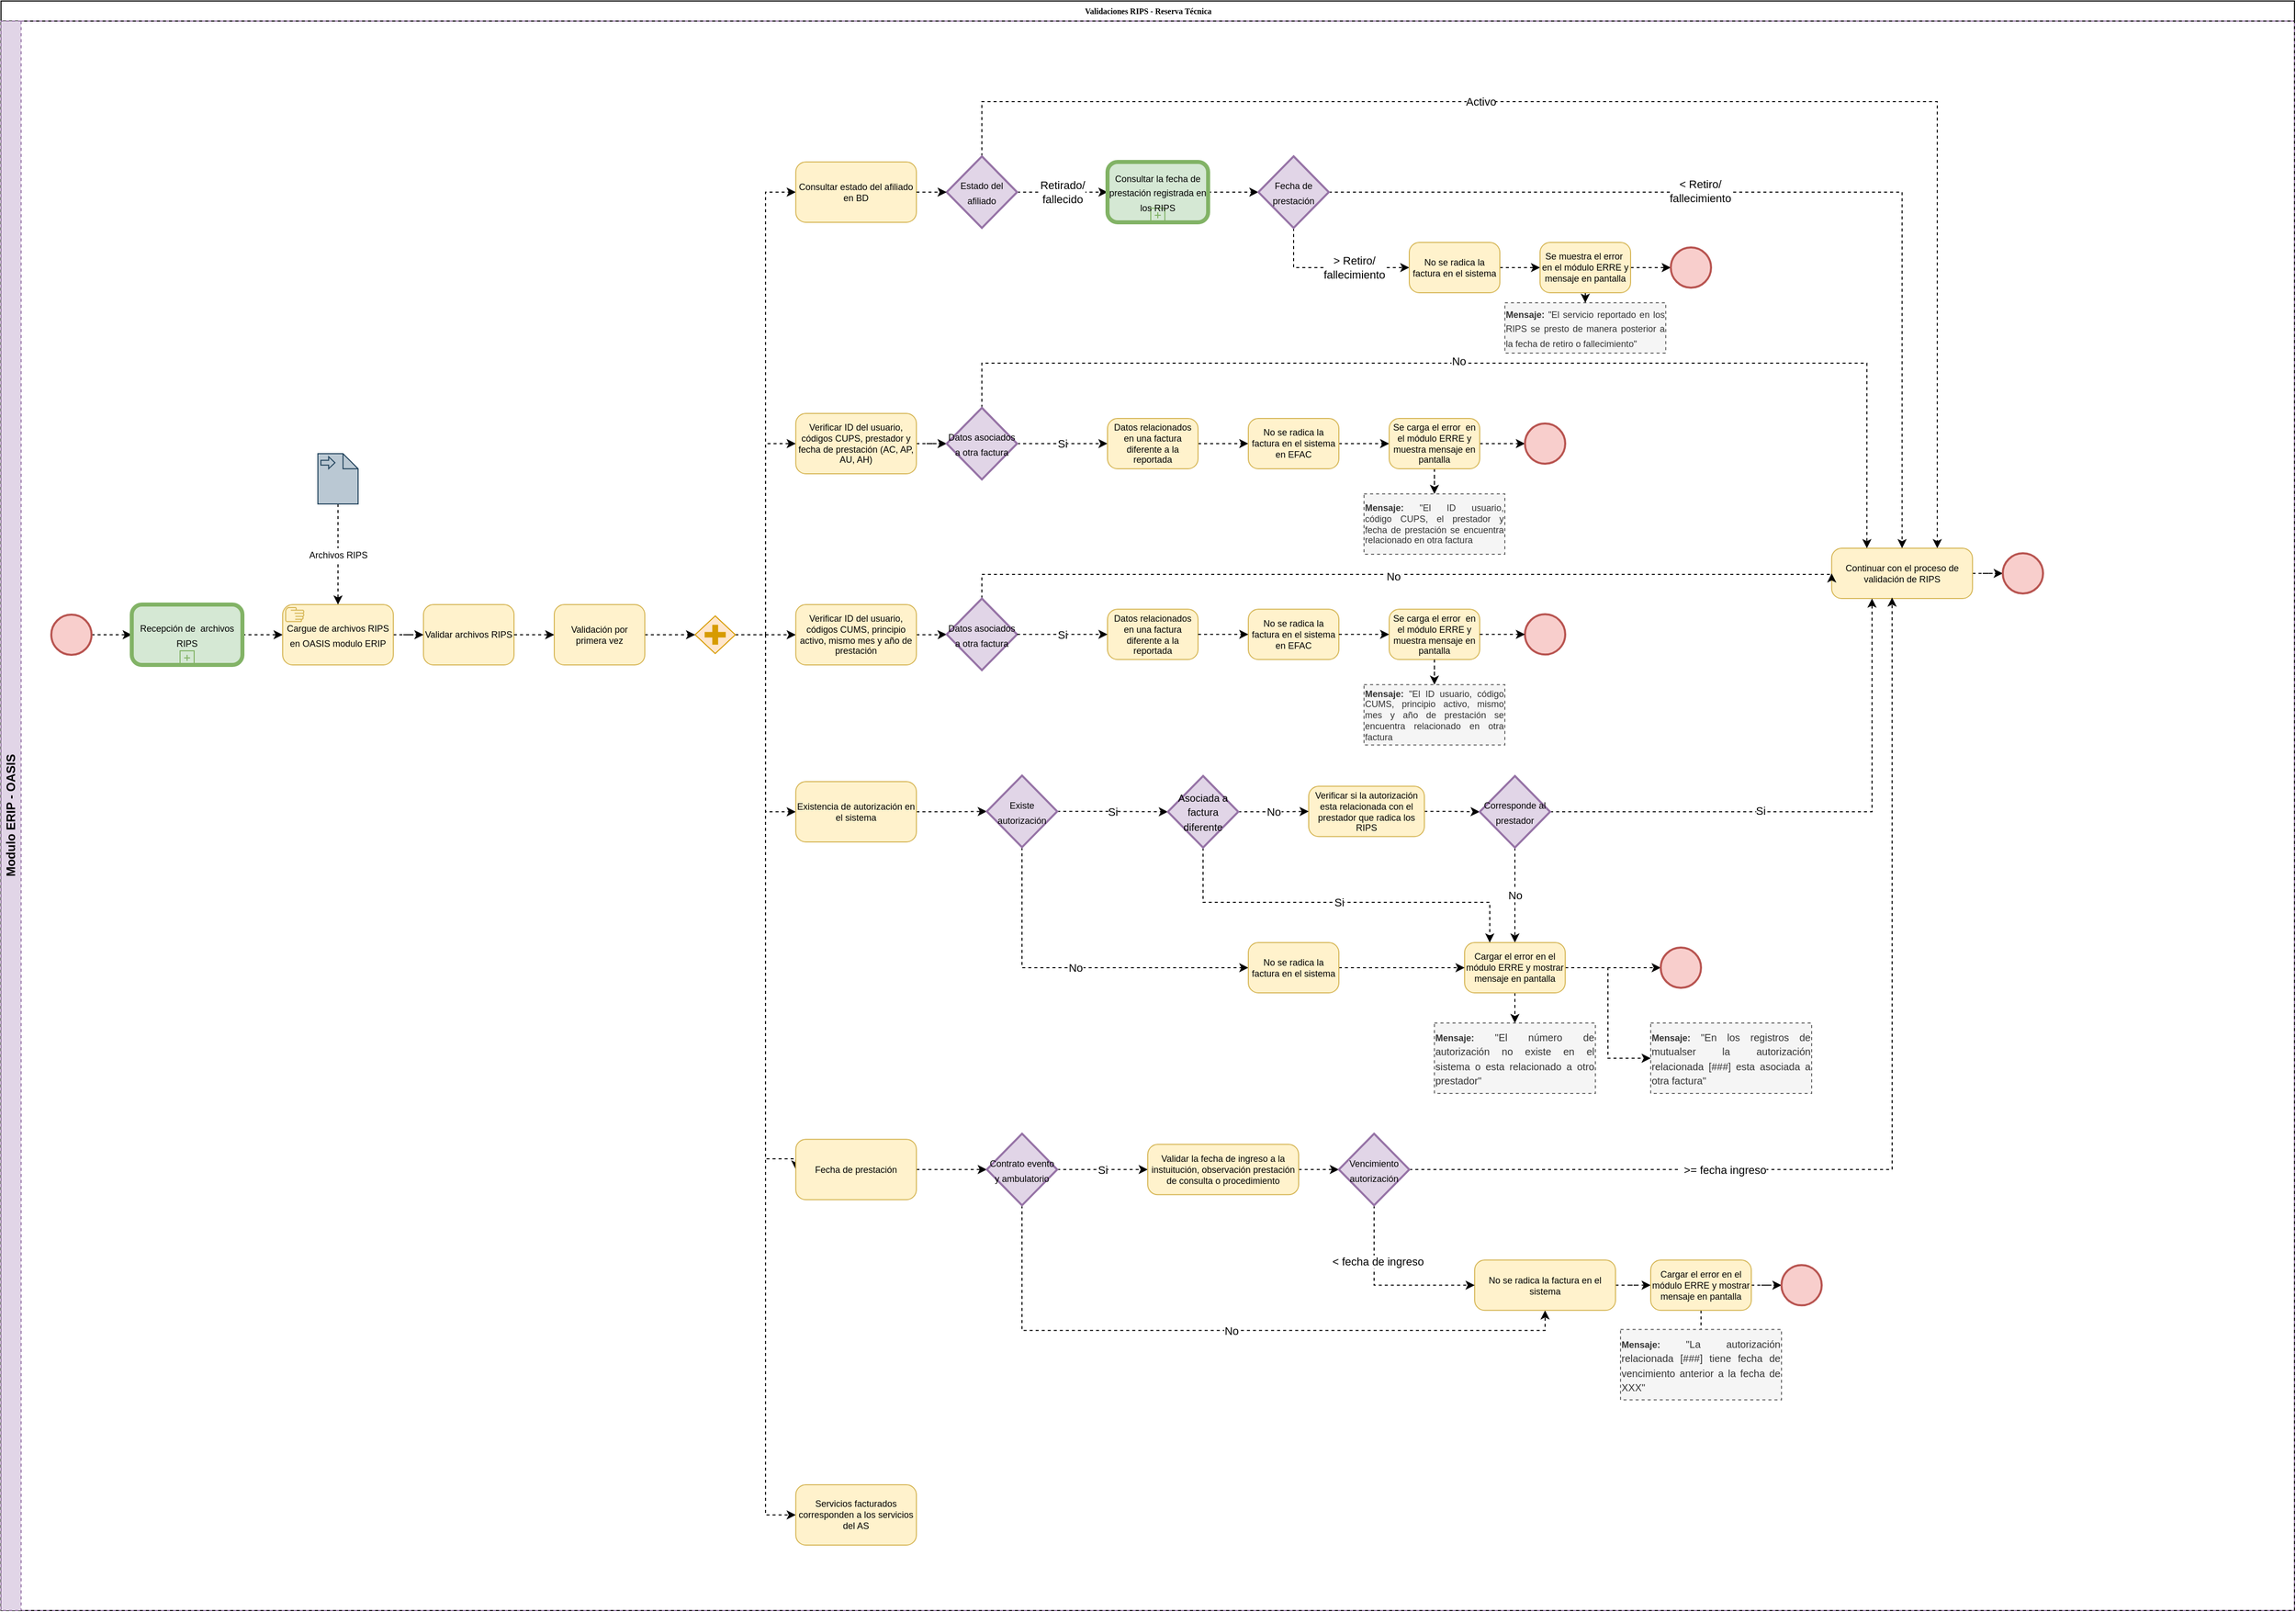 <mxfile version="21.2.1" type="github">
  <diagram name="Page-1" id="c7488fd3-1785-93aa-aadb-54a6760d102a">
    <mxGraphModel dx="1434" dy="764" grid="1" gridSize="10" guides="1" tooltips="1" connect="1" arrows="1" fold="1" page="1" pageScale="1" pageWidth="2336" pageHeight="1654" background="none" math="0" shadow="0">
      <root>
        <mxCell id="0" />
        <mxCell id="1" parent="0" />
        <mxCell id="2b4e8129b02d487f-1" value="Validaciones RIPS - Reserva Técnica" style="swimlane;html=1;childLayout=stackLayout;horizontal=1;startSize=20;horizontalStack=0;rounded=0;shadow=0;labelBackgroundColor=none;strokeWidth=1;fontFamily=Verdana;fontSize=8;align=center;" parent="1" vertex="1">
          <mxGeometry x="30" y="40" width="2280" height="1600" as="geometry" />
        </mxCell>
        <mxCell id="2b4e8129b02d487f-2" value="Modulo ERIP - OASIS" style="swimlane;html=1;startSize=20;horizontal=0;dashed=1;fillColor=#e1d5e7;strokeColor=#9673a6;" parent="2b4e8129b02d487f-1" vertex="1">
          <mxGeometry y="20" width="2280" height="1580" as="geometry" />
        </mxCell>
        <mxCell id="vUZzg_QwLZEA6atEJ-6O-3" style="edgeStyle=orthogonalEdgeStyle;rounded=0;orthogonalLoop=1;jettySize=auto;html=1;dashed=1;entryX=0;entryY=0.5;entryDx=0;entryDy=0;entryPerimeter=0;" parent="2b4e8129b02d487f-2" source="vUZzg_QwLZEA6atEJ-6O-2" target="q4aeZ8HjHM6SwuqYir7_-1" edge="1">
          <mxGeometry relative="1" as="geometry">
            <mxPoint x="140" y="610" as="targetPoint" />
          </mxGeometry>
        </mxCell>
        <mxCell id="vUZzg_QwLZEA6atEJ-6O-2" value="" style="strokeWidth=2;html=1;shape=mxgraph.flowchart.start_2;whiteSpace=wrap;fillColor=#f8cecc;strokeColor=#b85450;" parent="2b4e8129b02d487f-2" vertex="1">
          <mxGeometry x="50" y="590" width="40" height="40" as="geometry" />
        </mxCell>
        <mxCell id="q4aeZ8HjHM6SwuqYir7_-8" style="edgeStyle=orthogonalEdgeStyle;rounded=0;orthogonalLoop=1;jettySize=auto;html=1;dashed=1;" parent="2b4e8129b02d487f-2" source="q4aeZ8HjHM6SwuqYir7_-1" target="q4aeZ8HjHM6SwuqYir7_-11" edge="1">
          <mxGeometry relative="1" as="geometry">
            <mxPoint x="280" y="610" as="targetPoint" />
          </mxGeometry>
        </mxCell>
        <UserObject label="&lt;font style=&quot;font-size: 9px;&quot;&gt;Recepción de&amp;nbsp; archivos RIPS&lt;/font&gt;" link="https://app.diagrams.net/#Hkevinjporto%2FDiagramas-de-procesos%2Fmain%2FDiagrama_recepci%C3%B3n_RIPS" id="q4aeZ8HjHM6SwuqYir7_-1">
          <mxCell style="points=[[0.25,0,0],[0.5,0,0],[0.75,0,0],[1,0.25,0],[1,0.5,0],[1,0.75,0],[0.75,1,0],[0.5,1,0],[0.25,1,0],[0,0.75,0],[0,0.5,0],[0,0.25,0]];shape=mxgraph.bpmn.task;whiteSpace=wrap;rectStyle=rounded;size=10;html=1;bpmnShapeType=call;isLoopSub=1;fillColor=#d5e8d4;strokeColor=#82b366;" parent="2b4e8129b02d487f-2" vertex="1">
            <mxGeometry x="130" y="580" width="110" height="60" as="geometry" />
          </mxCell>
        </UserObject>
        <mxCell id="q4aeZ8HjHM6SwuqYir7_-10" value="Validar archivos RIPS" style="points=[[0.25,0,0],[0.5,0,0],[0.75,0,0],[1,0.25,0],[1,0.5,0],[1,0.75,0],[0.75,1,0],[0.5,1,0],[0.25,1,0],[0,0.75,0],[0,0.5,0],[0,0.25,0]];shape=mxgraph.bpmn.task;whiteSpace=wrap;rectStyle=rounded;size=10;html=1;taskMarker=abstract;fontSize=9;fillColor=#fff2cc;strokeColor=#d6b656;" parent="2b4e8129b02d487f-2" vertex="1">
          <mxGeometry x="420" y="580" width="90" height="60" as="geometry" />
        </mxCell>
        <mxCell id="q4aeZ8HjHM6SwuqYir7_-14" style="edgeStyle=orthogonalEdgeStyle;rounded=0;orthogonalLoop=1;jettySize=auto;html=1;entryX=0;entryY=0.5;entryDx=0;entryDy=0;entryPerimeter=0;dashed=1;" parent="2b4e8129b02d487f-2" source="q4aeZ8HjHM6SwuqYir7_-11" target="q4aeZ8HjHM6SwuqYir7_-10" edge="1">
          <mxGeometry relative="1" as="geometry" />
        </mxCell>
        <mxCell id="q4aeZ8HjHM6SwuqYir7_-11" value="&lt;font style=&quot;font-size: 9px;&quot;&gt;Cargue de archivos RIPS en OASIS modulo ERIP&lt;/font&gt;" style="points=[[0.25,0,0],[0.5,0,0],[0.75,0,0],[1,0.25,0],[1,0.5,0],[1,0.75,0],[0.75,1,0],[0.5,1,0],[0.25,1,0],[0,0.75,0],[0,0.5,0],[0,0.25,0]];shape=mxgraph.bpmn.task;whiteSpace=wrap;rectStyle=rounded;size=10;html=1;container=1;expand=0;collapsible=0;taskMarker=manual;fillColor=#fff2cc;strokeColor=#d6b656;" parent="2b4e8129b02d487f-2" vertex="1">
          <mxGeometry x="280" y="580" width="110" height="60" as="geometry" />
        </mxCell>
        <mxCell id="q4aeZ8HjHM6SwuqYir7_-13" value="&lt;font style=&quot;font-size: 9px;&quot;&gt;Archivos RIPS&lt;/font&gt;" style="edgeStyle=orthogonalEdgeStyle;rounded=0;orthogonalLoop=1;jettySize=auto;html=1;dashed=1;" parent="2b4e8129b02d487f-2" source="q4aeZ8HjHM6SwuqYir7_-12" target="q4aeZ8HjHM6SwuqYir7_-11" edge="1">
          <mxGeometry relative="1" as="geometry" />
        </mxCell>
        <mxCell id="q4aeZ8HjHM6SwuqYir7_-12" value="" style="shape=mxgraph.bpmn.data;labelPosition=center;verticalLabelPosition=bottom;align=center;verticalAlign=top;whiteSpace=wrap;size=15;html=1;bpmnTransferType=input;fontSize=9;fillColor=#bac8d3;strokeColor=#23445d;" parent="2b4e8129b02d487f-2" vertex="1">
          <mxGeometry x="315" y="430" width="40" height="50" as="geometry" />
        </mxCell>
        <mxCell id="q4aeZ8HjHM6SwuqYir7_-17" style="edgeStyle=orthogonalEdgeStyle;rounded=0;orthogonalLoop=1;jettySize=auto;html=1;dashed=1;entryX=0;entryY=0.5;entryDx=0;entryDy=0;entryPerimeter=0;exitX=1;exitY=0.5;exitDx=0;exitDy=0;exitPerimeter=0;" parent="2b4e8129b02d487f-2" source="q4aeZ8HjHM6SwuqYir7_-16" target="q4aeZ8HjHM6SwuqYir7_-18" edge="1">
          <mxGeometry relative="1" as="geometry">
            <mxPoint x="820.11" y="300" as="targetPoint" />
            <mxPoint x="750.003" y="300.1" as="sourcePoint" />
          </mxGeometry>
        </mxCell>
        <mxCell id="q4aeZ8HjHM6SwuqYir7_-37" style="edgeStyle=orthogonalEdgeStyle;rounded=0;orthogonalLoop=1;jettySize=auto;html=1;entryX=0;entryY=0.5;entryDx=0;entryDy=0;entryPerimeter=0;dashed=1;exitX=1;exitY=0.5;exitDx=0;exitDy=0;exitPerimeter=0;" parent="2b4e8129b02d487f-2" source="q4aeZ8HjHM6SwuqYir7_-16" target="q4aeZ8HjHM6SwuqYir7_-36" edge="1">
          <mxGeometry relative="1" as="geometry">
            <mxPoint x="750.003" y="300.1" as="sourcePoint" />
          </mxGeometry>
        </mxCell>
        <mxCell id="q4aeZ8HjHM6SwuqYir7_-39" style="edgeStyle=orthogonalEdgeStyle;rounded=0;orthogonalLoop=1;jettySize=auto;html=1;entryX=0;entryY=0.5;entryDx=0;entryDy=0;entryPerimeter=0;dashed=1;exitX=1;exitY=0.5;exitDx=0;exitDy=0;exitPerimeter=0;" parent="2b4e8129b02d487f-2" source="q4aeZ8HjHM6SwuqYir7_-16" target="q4aeZ8HjHM6SwuqYir7_-38" edge="1">
          <mxGeometry relative="1" as="geometry">
            <mxPoint x="750.003" y="300.1" as="sourcePoint" />
            <Array as="points">
              <mxPoint x="760" y="610" />
              <mxPoint x="760" y="1131" />
            </Array>
          </mxGeometry>
        </mxCell>
        <mxCell id="q4aeZ8HjHM6SwuqYir7_-41" style="edgeStyle=orthogonalEdgeStyle;rounded=0;orthogonalLoop=1;jettySize=auto;html=1;entryX=0;entryY=0.5;entryDx=0;entryDy=0;entryPerimeter=0;dashed=1;exitX=1;exitY=0.5;exitDx=0;exitDy=0;exitPerimeter=0;" parent="2b4e8129b02d487f-2" source="q4aeZ8HjHM6SwuqYir7_-16" target="q4aeZ8HjHM6SwuqYir7_-40" edge="1">
          <mxGeometry relative="1" as="geometry">
            <mxPoint x="750.003" y="300.1" as="sourcePoint" />
          </mxGeometry>
        </mxCell>
        <mxCell id="0h3Z5OLf3pgDf_X1rs7T-4" style="edgeStyle=orthogonalEdgeStyle;rounded=0;orthogonalLoop=1;jettySize=auto;html=1;entryX=0;entryY=0.5;entryDx=0;entryDy=0;entryPerimeter=0;dashed=1;" parent="2b4e8129b02d487f-2" source="q4aeZ8HjHM6SwuqYir7_-16" target="0h3Z5OLf3pgDf_X1rs7T-3" edge="1">
          <mxGeometry relative="1" as="geometry" />
        </mxCell>
        <mxCell id="FH4czwfDK9NghrXHaHDE-2" style="edgeStyle=orthogonalEdgeStyle;rounded=0;orthogonalLoop=1;jettySize=auto;html=1;entryX=0;entryY=0.5;entryDx=0;entryDy=0;entryPerimeter=0;dashed=1;" edge="1" parent="2b4e8129b02d487f-2" source="q4aeZ8HjHM6SwuqYir7_-16" target="FH4czwfDK9NghrXHaHDE-1">
          <mxGeometry relative="1" as="geometry" />
        </mxCell>
        <mxCell id="q4aeZ8HjHM6SwuqYir7_-16" value="" style="points=[[0.25,0.25,0],[0.5,0,0],[0.75,0.25,0],[1,0.5,0],[0.75,0.75,0],[0.5,1,0],[0.25,0.75,0],[0,0.5,0]];shape=mxgraph.bpmn.gateway2;html=1;verticalLabelPosition=bottom;labelBackgroundColor=#ffffff;verticalAlign=top;align=center;perimeter=rhombusPerimeter;outlineConnect=0;outline=none;symbol=none;gwType=parallel;fillColor=#ffe6cc;strokeColor=#d79b00;" parent="2b4e8129b02d487f-2" vertex="1">
          <mxGeometry x="690" y="591.25" width="40" height="37.5" as="geometry" />
        </mxCell>
        <mxCell id="q4aeZ8HjHM6SwuqYir7_-15" style="edgeStyle=orthogonalEdgeStyle;rounded=0;orthogonalLoop=1;jettySize=auto;html=1;dashed=1;entryX=0;entryY=0.5;entryDx=0;entryDy=0;entryPerimeter=0;" parent="2b4e8129b02d487f-2" source="q4aeZ8HjHM6SwuqYir7_-10" target="q4aeZ8HjHM6SwuqYir7_-64" edge="1">
          <mxGeometry relative="1" as="geometry">
            <mxPoint x="560" y="610" as="targetPoint" />
            <Array as="points" />
          </mxGeometry>
        </mxCell>
        <mxCell id="q4aeZ8HjHM6SwuqYir7_-67" style="edgeStyle=orthogonalEdgeStyle;rounded=0;orthogonalLoop=1;jettySize=auto;html=1;dashed=1;entryX=0;entryY=0.5;entryDx=0;entryDy=0;entryPerimeter=0;" parent="2b4e8129b02d487f-2" source="q4aeZ8HjHM6SwuqYir7_-18" target="q4aeZ8HjHM6SwuqYir7_-69" edge="1">
          <mxGeometry relative="1" as="geometry">
            <mxPoint x="940" y="390" as="targetPoint" />
            <Array as="points" />
          </mxGeometry>
        </mxCell>
        <mxCell id="q4aeZ8HjHM6SwuqYir7_-18" value="Verificar ID del usuario, códigos CUPS, prestador y fecha de prestación (AC, AP, AU, AH)" style="points=[[0.25,0,0],[0.5,0,0],[0.75,0,0],[1,0.25,0],[1,0.5,0],[1,0.75,0],[0.75,1,0],[0.5,1,0],[0.25,1,0],[0,0.75,0],[0,0.5,0],[0,0.25,0]];shape=mxgraph.bpmn.task;whiteSpace=wrap;rectStyle=rounded;size=10;html=1;taskMarker=abstract;fontSize=9;fillColor=#fff2cc;strokeColor=#d6b656;" parent="2b4e8129b02d487f-2" vertex="1">
          <mxGeometry x="790.11" y="390" width="119.89" height="60" as="geometry" />
        </mxCell>
        <mxCell id="q4aeZ8HjHM6SwuqYir7_-36" value="Consultar estado del afiliado en BD" style="points=[[0.25,0,0],[0.5,0,0],[0.75,0,0],[1,0.25,0],[1,0.5,0],[1,0.75,0],[0.75,1,0],[0.5,1,0],[0.25,1,0],[0,0.75,0],[0,0.5,0],[0,0.25,0]];shape=mxgraph.bpmn.task;whiteSpace=wrap;rectStyle=rounded;size=10;html=1;taskMarker=abstract;fontSize=9;fillColor=#fff2cc;strokeColor=#d6b656;" parent="2b4e8129b02d487f-2" vertex="1">
          <mxGeometry x="790.11" y="140" width="119.89" height="60" as="geometry" />
        </mxCell>
        <mxCell id="96rb111MpXqOaE1i3Asx-75" style="edgeStyle=orthogonalEdgeStyle;rounded=0;orthogonalLoop=1;jettySize=auto;html=1;entryX=0;entryY=0.5;entryDx=0;entryDy=0;entryPerimeter=0;dashed=1;" parent="2b4e8129b02d487f-2" source="q4aeZ8HjHM6SwuqYir7_-38" target="96rb111MpXqOaE1i3Asx-74" edge="1">
          <mxGeometry relative="1" as="geometry" />
        </mxCell>
        <mxCell id="q4aeZ8HjHM6SwuqYir7_-38" value="Fecha de prestación" style="points=[[0.25,0,0],[0.5,0,0],[0.75,0,0],[1,0.25,0],[1,0.5,0],[1,0.75,0],[0.75,1,0],[0.5,1,0],[0.25,1,0],[0,0.75,0],[0,0.5,0],[0,0.25,0]];shape=mxgraph.bpmn.task;whiteSpace=wrap;rectStyle=rounded;size=10;html=1;taskMarker=abstract;fontSize=9;fillColor=#fff2cc;strokeColor=#d6b656;" parent="2b4e8129b02d487f-2" vertex="1">
          <mxGeometry x="790.11" y="1111.63" width="119.89" height="60" as="geometry" />
        </mxCell>
        <mxCell id="q4aeZ8HjHM6SwuqYir7_-98" style="edgeStyle=orthogonalEdgeStyle;rounded=0;orthogonalLoop=1;jettySize=auto;html=1;entryX=0;entryY=0.5;entryDx=0;entryDy=0;entryPerimeter=0;dashed=1;" parent="2b4e8129b02d487f-2" source="q4aeZ8HjHM6SwuqYir7_-40" target="q4aeZ8HjHM6SwuqYir7_-95" edge="1">
          <mxGeometry relative="1" as="geometry" />
        </mxCell>
        <mxCell id="q4aeZ8HjHM6SwuqYir7_-40" value="Existencia de autorización en el sistema" style="points=[[0.25,0,0],[0.5,0,0],[0.75,0,0],[1,0.25,0],[1,0.5,0],[1,0.75,0],[0.75,1,0],[0.5,1,0],[0.25,1,0],[0,0.75,0],[0,0.5,0],[0,0.25,0]];shape=mxgraph.bpmn.task;whiteSpace=wrap;rectStyle=rounded;size=10;html=1;taskMarker=abstract;fontSize=9;fillColor=#fff2cc;strokeColor=#d6b656;" parent="2b4e8129b02d487f-2" vertex="1">
          <mxGeometry x="790.11" y="756" width="119.89" height="60" as="geometry" />
        </mxCell>
        <mxCell id="q4aeZ8HjHM6SwuqYir7_-44" value="Retirado/&lt;br&gt;fallecido" style="edgeStyle=orthogonalEdgeStyle;rounded=0;orthogonalLoop=1;jettySize=auto;html=1;entryX=0;entryY=0.5;entryDx=0;entryDy=0;entryPerimeter=0;dashed=1;" parent="2b4e8129b02d487f-2" source="q4aeZ8HjHM6SwuqYir7_-43" target="96rb111MpXqOaE1i3Asx-1" edge="1">
          <mxGeometry relative="1" as="geometry">
            <mxPoint x="1100" y="170" as="targetPoint" />
          </mxGeometry>
        </mxCell>
        <mxCell id="q4aeZ8HjHM6SwuqYir7_-45" value="Activo" style="edgeStyle=orthogonalEdgeStyle;rounded=0;orthogonalLoop=1;jettySize=auto;html=1;dashed=1;entryX=0.75;entryY=0;entryDx=0;entryDy=0;entryPerimeter=0;" parent="2b4e8129b02d487f-2" source="q4aeZ8HjHM6SwuqYir7_-43" target="q4aeZ8HjHM6SwuqYir7_-47" edge="1">
          <mxGeometry x="-0.24" relative="1" as="geometry">
            <mxPoint x="1790" y="75" as="targetPoint" />
            <Array as="points">
              <mxPoint x="975" y="80" />
              <mxPoint x="1925" y="80" />
            </Array>
            <mxPoint as="offset" />
          </mxGeometry>
        </mxCell>
        <mxCell id="q4aeZ8HjHM6SwuqYir7_-43" value="&lt;font style=&quot;font-size: 9px;&quot;&gt;Estado del afiliado&lt;/font&gt;" style="strokeWidth=2;html=1;shape=mxgraph.flowchart.decision;whiteSpace=wrap;fillColor=#e1d5e7;strokeColor=#9673a6;" parent="2b4e8129b02d487f-2" vertex="1">
          <mxGeometry x="940.11" y="134.38" width="70" height="71.25" as="geometry" />
        </mxCell>
        <mxCell id="q4aeZ8HjHM6SwuqYir7_-42" style="edgeStyle=orthogonalEdgeStyle;rounded=0;orthogonalLoop=1;jettySize=auto;html=1;dashed=1;" parent="2b4e8129b02d487f-2" source="q4aeZ8HjHM6SwuqYir7_-36" target="q4aeZ8HjHM6SwuqYir7_-43" edge="1">
          <mxGeometry relative="1" as="geometry">
            <mxPoint x="940.11" y="170" as="targetPoint" />
          </mxGeometry>
        </mxCell>
        <mxCell id="q4aeZ8HjHM6SwuqYir7_-51" style="edgeStyle=orthogonalEdgeStyle;rounded=0;orthogonalLoop=1;jettySize=auto;html=1;dashed=1;entryX=0;entryY=0.5;entryDx=0;entryDy=0;entryPerimeter=0;exitX=1;exitY=0.5;exitDx=0;exitDy=0;exitPerimeter=0;" parent="2b4e8129b02d487f-2" source="96rb111MpXqOaE1i3Asx-1" target="q4aeZ8HjHM6SwuqYir7_-52" edge="1">
          <mxGeometry relative="1" as="geometry">
            <mxPoint x="1300.11" y="170.01" as="targetPoint" />
            <mxPoint x="1190" y="170.005" as="sourcePoint" />
          </mxGeometry>
        </mxCell>
        <mxCell id="q4aeZ8HjHM6SwuqYir7_-75" style="edgeStyle=orthogonalEdgeStyle;rounded=0;orthogonalLoop=1;jettySize=auto;html=1;dashed=1;entryX=0;entryY=0.5;entryDx=0;entryDy=0;entryPerimeter=0;" parent="2b4e8129b02d487f-2" source="q4aeZ8HjHM6SwuqYir7_-47" target="q4aeZ8HjHM6SwuqYir7_-76" edge="1">
          <mxGeometry relative="1" as="geometry">
            <mxPoint x="2180" y="535" as="targetPoint" />
          </mxGeometry>
        </mxCell>
        <mxCell id="q4aeZ8HjHM6SwuqYir7_-47" value="Continuar con el proceso de validación de RIPS" style="points=[[0.25,0,0],[0.5,0,0],[0.75,0,0],[1,0.25,0],[1,0.5,0],[1,0.75,0],[0.75,1,0],[0.5,1,0],[0.25,1,0],[0,0.75,0],[0,0.5,0],[0,0.25,0]];shape=mxgraph.bpmn.task;whiteSpace=wrap;rectStyle=rounded;size=10;html=1;taskMarker=abstract;fontSize=9;fillColor=#fff2cc;strokeColor=#d6b656;" parent="2b4e8129b02d487f-2" vertex="1">
          <mxGeometry x="1819.89" y="524" width="140" height="50" as="geometry" />
        </mxCell>
        <mxCell id="q4aeZ8HjHM6SwuqYir7_-53" style="edgeStyle=orthogonalEdgeStyle;rounded=0;orthogonalLoop=1;jettySize=auto;html=1;dashed=1;" parent="2b4e8129b02d487f-2" source="q4aeZ8HjHM6SwuqYir7_-52" target="q4aeZ8HjHM6SwuqYir7_-47" edge="1">
          <mxGeometry relative="1" as="geometry">
            <mxPoint x="2050" y="170" as="targetPoint" />
          </mxGeometry>
        </mxCell>
        <mxCell id="q4aeZ8HjHM6SwuqYir7_-55" value="&amp;lt; Retiro/&lt;br&gt;fallecimiento" style="edgeLabel;html=1;align=center;verticalAlign=middle;resizable=0;points=[];" parent="q4aeZ8HjHM6SwuqYir7_-53" vertex="1" connectable="0">
          <mxGeometry x="-0.201" y="1" relative="1" as="geometry">
            <mxPoint as="offset" />
          </mxGeometry>
        </mxCell>
        <mxCell id="q4aeZ8HjHM6SwuqYir7_-56" style="edgeStyle=orthogonalEdgeStyle;rounded=0;orthogonalLoop=1;jettySize=auto;html=1;dashed=1;entryX=0;entryY=0.5;entryDx=0;entryDy=0;entryPerimeter=0;exitX=0.5;exitY=1;exitDx=0;exitDy=0;exitPerimeter=0;" parent="2b4e8129b02d487f-2" source="q4aeZ8HjHM6SwuqYir7_-52" target="q4aeZ8HjHM6SwuqYir7_-57" edge="1">
          <mxGeometry relative="1" as="geometry">
            <mxPoint x="1560.11" y="300" as="targetPoint" />
            <Array as="points">
              <mxPoint x="1285" y="245" />
            </Array>
          </mxGeometry>
        </mxCell>
        <mxCell id="q4aeZ8HjHM6SwuqYir7_-63" value="&amp;gt; Retiro/&lt;br&gt;fallecimiento" style="edgeLabel;html=1;align=center;verticalAlign=middle;resizable=0;points=[];" parent="q4aeZ8HjHM6SwuqYir7_-56" vertex="1" connectable="0">
          <mxGeometry x="-0.375" y="-4" relative="1" as="geometry">
            <mxPoint x="51" y="-4" as="offset" />
          </mxGeometry>
        </mxCell>
        <mxCell id="q4aeZ8HjHM6SwuqYir7_-52" value="&lt;font style=&quot;font-size: 9px;&quot;&gt;Fecha de prestación&lt;/font&gt;" style="strokeWidth=2;html=1;shape=mxgraph.flowchart.decision;whiteSpace=wrap;fillColor=#e1d5e7;strokeColor=#9673a6;" parent="2b4e8129b02d487f-2" vertex="1">
          <mxGeometry x="1250" y="134.38" width="70" height="71.25" as="geometry" />
        </mxCell>
        <mxCell id="q4aeZ8HjHM6SwuqYir7_-58" style="edgeStyle=orthogonalEdgeStyle;rounded=0;orthogonalLoop=1;jettySize=auto;html=1;dashed=1;entryX=0;entryY=0.5;entryDx=0;entryDy=0;entryPerimeter=0;" parent="2b4e8129b02d487f-2" source="q4aeZ8HjHM6SwuqYir7_-57" target="q4aeZ8HjHM6SwuqYir7_-59" edge="1">
          <mxGeometry relative="1" as="geometry">
            <mxPoint x="1660.11" y="245" as="targetPoint" />
          </mxGeometry>
        </mxCell>
        <mxCell id="q4aeZ8HjHM6SwuqYir7_-57" value="No se radica la factura en el sistema" style="points=[[0.25,0,0],[0.5,0,0],[0.75,0,0],[1,0.25,0],[1,0.5,0],[1,0.75,0],[0.75,1,0],[0.5,1,0],[0.25,1,0],[0,0.75,0],[0,0.5,0],[0,0.25,0]];shape=mxgraph.bpmn.task;whiteSpace=wrap;rectStyle=rounded;size=10;html=1;taskMarker=abstract;fontSize=9;fillColor=#fff2cc;strokeColor=#d6b656;" parent="2b4e8129b02d487f-2" vertex="1">
          <mxGeometry x="1400" y="220" width="90" height="50" as="geometry" />
        </mxCell>
        <mxCell id="q4aeZ8HjHM6SwuqYir7_-61" style="edgeStyle=orthogonalEdgeStyle;rounded=0;orthogonalLoop=1;jettySize=auto;html=1;dashed=1;entryX=0.5;entryY=0;entryDx=0;entryDy=0;" parent="2b4e8129b02d487f-2" source="q4aeZ8HjHM6SwuqYir7_-59" target="q4aeZ8HjHM6SwuqYir7_-62" edge="1">
          <mxGeometry relative="1" as="geometry">
            <mxPoint x="1800.11" y="245" as="targetPoint" />
          </mxGeometry>
        </mxCell>
        <mxCell id="96rb111MpXqOaE1i3Asx-187" style="edgeStyle=orthogonalEdgeStyle;rounded=0;orthogonalLoop=1;jettySize=auto;html=1;entryX=0;entryY=0.5;entryDx=0;entryDy=0;entryPerimeter=0;dashed=1;" parent="2b4e8129b02d487f-2" source="q4aeZ8HjHM6SwuqYir7_-59" target="96rb111MpXqOaE1i3Asx-188" edge="1">
          <mxGeometry relative="1" as="geometry">
            <mxPoint x="1670" y="245" as="targetPoint" />
          </mxGeometry>
        </mxCell>
        <mxCell id="q4aeZ8HjHM6SwuqYir7_-59" value="Se muestra el error&amp;nbsp; en el módulo ERRE y mensaje en pantalla" style="points=[[0.25,0,0],[0.5,0,0],[0.75,0,0],[1,0.25,0],[1,0.5,0],[1,0.75,0],[0.75,1,0],[0.5,1,0],[0.25,1,0],[0,0.75,0],[0,0.5,0],[0,0.25,0]];shape=mxgraph.bpmn.task;whiteSpace=wrap;rectStyle=rounded;size=10;html=1;taskMarker=abstract;fontSize=9;fillColor=#fff2cc;strokeColor=#d6b656;" parent="2b4e8129b02d487f-2" vertex="1">
          <mxGeometry x="1530" y="220" width="90" height="50" as="geometry" />
        </mxCell>
        <mxCell id="q4aeZ8HjHM6SwuqYir7_-62" value="&lt;div style=&quot;text-align: justify;&quot;&gt;&lt;b style=&quot;font-size: 9px; background-color: initial;&quot;&gt;Mensaje:&lt;/b&gt;&lt;span style=&quot;font-size: 9px; background-color: initial;&quot;&gt; &quot;El servicio reportado en los RIPS se presto de manera posterior a la fecha de retiro o fallecimiento&quot;&lt;/span&gt;&lt;/div&gt;" style="text;html=1;strokeColor=#666666;fillColor=#f5f5f5;align=center;verticalAlign=middle;whiteSpace=wrap;rounded=0;dashed=1;fontColor=#333333;" parent="2b4e8129b02d487f-2" vertex="1">
          <mxGeometry x="1495.05" y="280" width="159.89" height="50" as="geometry" />
        </mxCell>
        <mxCell id="q4aeZ8HjHM6SwuqYir7_-66" style="edgeStyle=orthogonalEdgeStyle;rounded=0;orthogonalLoop=1;jettySize=auto;html=1;entryX=0;entryY=0.5;entryDx=0;entryDy=0;entryPerimeter=0;dashed=1;" parent="2b4e8129b02d487f-2" source="q4aeZ8HjHM6SwuqYir7_-64" target="q4aeZ8HjHM6SwuqYir7_-16" edge="1">
          <mxGeometry relative="1" as="geometry" />
        </mxCell>
        <mxCell id="q4aeZ8HjHM6SwuqYir7_-64" value="Validación por primera vez" style="points=[[0.25,0,0],[0.5,0,0],[0.75,0,0],[1,0.25,0],[1,0.5,0],[1,0.75,0],[0.75,1,0],[0.5,1,0],[0.25,1,0],[0,0.75,0],[0,0.5,0],[0,0.25,0]];shape=mxgraph.bpmn.task;whiteSpace=wrap;rectStyle=rounded;size=10;html=1;taskMarker=abstract;fontSize=9;fillColor=#fff2cc;strokeColor=#d6b656;" parent="2b4e8129b02d487f-2" vertex="1">
          <mxGeometry x="550" y="580" width="90" height="60" as="geometry" />
        </mxCell>
        <mxCell id="q4aeZ8HjHM6SwuqYir7_-70" style="edgeStyle=orthogonalEdgeStyle;rounded=0;orthogonalLoop=1;jettySize=auto;html=1;entryX=0.25;entryY=0;entryDx=0;entryDy=0;entryPerimeter=0;dashed=1;" parent="2b4e8129b02d487f-2" source="q4aeZ8HjHM6SwuqYir7_-69" target="q4aeZ8HjHM6SwuqYir7_-47" edge="1">
          <mxGeometry relative="1" as="geometry">
            <mxPoint x="1115.16" y="340" as="targetPoint" />
            <Array as="points">
              <mxPoint x="975" y="340" />
              <mxPoint x="1855" y="340" />
            </Array>
          </mxGeometry>
        </mxCell>
        <mxCell id="q4aeZ8HjHM6SwuqYir7_-78" value="No" style="edgeLabel;html=1;align=center;verticalAlign=middle;resizable=0;points=[];" parent="q4aeZ8HjHM6SwuqYir7_-70" vertex="1" connectable="0">
          <mxGeometry x="-0.065" y="2" relative="1" as="geometry">
            <mxPoint as="offset" />
          </mxGeometry>
        </mxCell>
        <mxCell id="q4aeZ8HjHM6SwuqYir7_-79" value="Si" style="edgeStyle=orthogonalEdgeStyle;rounded=0;orthogonalLoop=1;jettySize=auto;html=1;dashed=1;entryX=0;entryY=0.5;entryDx=0;entryDy=0;entryPerimeter=0;" parent="2b4e8129b02d487f-2" source="q4aeZ8HjHM6SwuqYir7_-69" target="q4aeZ8HjHM6SwuqYir7_-80" edge="1">
          <mxGeometry relative="1" as="geometry">
            <mxPoint x="1100" y="419.995" as="targetPoint" />
          </mxGeometry>
        </mxCell>
        <mxCell id="q4aeZ8HjHM6SwuqYir7_-69" value="&lt;font style=&quot;font-size: 9px;&quot;&gt;Datos asociados a otra factura&lt;/font&gt;" style="strokeWidth=2;html=1;shape=mxgraph.flowchart.decision;whiteSpace=wrap;fillColor=#e1d5e7;strokeColor=#9673a6;" parent="2b4e8129b02d487f-2" vertex="1">
          <mxGeometry x="940.11" y="384.37" width="70" height="71.25" as="geometry" />
        </mxCell>
        <mxCell id="q4aeZ8HjHM6SwuqYir7_-76" value="" style="strokeWidth=2;html=1;shape=mxgraph.flowchart.start_2;whiteSpace=wrap;fillColor=#f8cecc;strokeColor=#b85450;" parent="2b4e8129b02d487f-2" vertex="1">
          <mxGeometry x="1990" y="529" width="40" height="40" as="geometry" />
        </mxCell>
        <mxCell id="q4aeZ8HjHM6SwuqYir7_-81" style="edgeStyle=orthogonalEdgeStyle;rounded=0;orthogonalLoop=1;jettySize=auto;html=1;dashed=1;entryX=0;entryY=0.5;entryDx=0;entryDy=0;entryPerimeter=0;" parent="2b4e8129b02d487f-2" source="q4aeZ8HjHM6SwuqYir7_-80" target="q4aeZ8HjHM6SwuqYir7_-82" edge="1">
          <mxGeometry relative="1" as="geometry">
            <mxPoint x="1250" y="419.99" as="targetPoint" />
          </mxGeometry>
        </mxCell>
        <mxCell id="q4aeZ8HjHM6SwuqYir7_-80" value="Datos relacionados en una factura diferente a la reportada" style="points=[[0.25,0,0],[0.5,0,0],[0.75,0,0],[1,0.25,0],[1,0.5,0],[1,0.75,0],[0.75,1,0],[0.5,1,0],[0.25,1,0],[0,0.75,0],[0,0.5,0],[0,0.25,0]];shape=mxgraph.bpmn.task;whiteSpace=wrap;rectStyle=rounded;size=10;html=1;taskMarker=abstract;fontSize=9;fillColor=#fff2cc;strokeColor=#d6b656;" parent="2b4e8129b02d487f-2" vertex="1">
          <mxGeometry x="1100" y="394.99" width="90" height="50" as="geometry" />
        </mxCell>
        <mxCell id="q4aeZ8HjHM6SwuqYir7_-84" style="edgeStyle=orthogonalEdgeStyle;rounded=0;orthogonalLoop=1;jettySize=auto;html=1;entryX=0;entryY=0.5;entryDx=0;entryDy=0;entryPerimeter=0;dashed=1;" parent="2b4e8129b02d487f-2" source="q4aeZ8HjHM6SwuqYir7_-82" target="q4aeZ8HjHM6SwuqYir7_-83" edge="1">
          <mxGeometry relative="1" as="geometry" />
        </mxCell>
        <mxCell id="q4aeZ8HjHM6SwuqYir7_-82" value="No se radica la factura en el sistema en EFAC" style="points=[[0.25,0,0],[0.5,0,0],[0.75,0,0],[1,0.25,0],[1,0.5,0],[1,0.75,0],[0.75,1,0],[0.5,1,0],[0.25,1,0],[0,0.75,0],[0,0.5,0],[0,0.25,0]];shape=mxgraph.bpmn.task;whiteSpace=wrap;rectStyle=rounded;size=10;html=1;taskMarker=abstract;fontSize=9;fillColor=#fff2cc;strokeColor=#d6b656;" parent="2b4e8129b02d487f-2" vertex="1">
          <mxGeometry x="1240" y="394.99" width="90" height="50" as="geometry" />
        </mxCell>
        <mxCell id="q4aeZ8HjHM6SwuqYir7_-86" style="edgeStyle=orthogonalEdgeStyle;rounded=0;orthogonalLoop=1;jettySize=auto;html=1;dashed=1;" parent="2b4e8129b02d487f-2" source="q4aeZ8HjHM6SwuqYir7_-83" target="q4aeZ8HjHM6SwuqYir7_-85" edge="1">
          <mxGeometry relative="1" as="geometry" />
        </mxCell>
        <mxCell id="96rb111MpXqOaE1i3Asx-185" style="edgeStyle=orthogonalEdgeStyle;rounded=0;orthogonalLoop=1;jettySize=auto;html=1;entryX=0;entryY=0.5;entryDx=0;entryDy=0;entryPerimeter=0;dashed=1;" parent="2b4e8129b02d487f-2" source="q4aeZ8HjHM6SwuqYir7_-83" target="96rb111MpXqOaE1i3Asx-184" edge="1">
          <mxGeometry relative="1" as="geometry" />
        </mxCell>
        <mxCell id="q4aeZ8HjHM6SwuqYir7_-83" value="Se carga el error&amp;nbsp; en el módulo ERRE y muestra mensaje en pantalla" style="points=[[0.25,0,0],[0.5,0,0],[0.75,0,0],[1,0.25,0],[1,0.5,0],[1,0.75,0],[0.75,1,0],[0.5,1,0],[0.25,1,0],[0,0.75,0],[0,0.5,0],[0,0.25,0]];shape=mxgraph.bpmn.task;whiteSpace=wrap;rectStyle=rounded;size=10;html=1;taskMarker=abstract;fontSize=9;fillColor=#fff2cc;strokeColor=#d6b656;" parent="2b4e8129b02d487f-2" vertex="1">
          <mxGeometry x="1380" y="395" width="90" height="50" as="geometry" />
        </mxCell>
        <mxCell id="q4aeZ8HjHM6SwuqYir7_-85" value="&lt;div style=&quot;text-align: justify; font-size: 9px;&quot;&gt;&lt;b style=&quot;background-color: initial;&quot;&gt;Mensaje:&lt;/b&gt;&lt;span style=&quot;background-color: initial;&quot;&gt;&lt;font style=&quot;font-size: 9px;&quot;&gt; &quot;El ID usuario, código&amp;nbsp;CUPS, el prestador y fecha de prestación se encuentra relacionado en otra factura&lt;/font&gt;&lt;/span&gt;&lt;/div&gt;" style="text;html=1;align=center;verticalAlign=middle;whiteSpace=wrap;rounded=0;dashed=1;fillColor=#f5f5f5;fontColor=#333333;strokeColor=#666666;" parent="2b4e8129b02d487f-2" vertex="1">
          <mxGeometry x="1355" y="470" width="140" height="60" as="geometry" />
        </mxCell>
        <mxCell id="q4aeZ8HjHM6SwuqYir7_-100" style="edgeStyle=orthogonalEdgeStyle;rounded=0;orthogonalLoop=1;jettySize=auto;html=1;dashed=1;" parent="2b4e8129b02d487f-2" source="q4aeZ8HjHM6SwuqYir7_-90" target="q4aeZ8HjHM6SwuqYir7_-99" edge="1">
          <mxGeometry relative="1" as="geometry" />
        </mxCell>
        <mxCell id="q4aeZ8HjHM6SwuqYir7_-90" value="Verificar si la autorización esta relacionada con el prestador que radica los RIPS" style="points=[[0.25,0,0],[0.5,0,0],[0.75,0,0],[1,0.25,0],[1,0.5,0],[1,0.75,0],[0.75,1,0],[0.5,1,0],[0.25,1,0],[0,0.75,0],[0,0.5,0],[0,0.25,0]];shape=mxgraph.bpmn.task;whiteSpace=wrap;rectStyle=rounded;size=10;html=1;taskMarker=abstract;fontSize=9;fillColor=#fff2cc;strokeColor=#d6b656;" parent="2b4e8129b02d487f-2" vertex="1">
          <mxGeometry x="1300" y="760.63" width="115" height="50" as="geometry" />
        </mxCell>
        <mxCell id="q4aeZ8HjHM6SwuqYir7_-97" value="Si" style="edgeStyle=orthogonalEdgeStyle;rounded=0;orthogonalLoop=1;jettySize=auto;html=1;dashed=1;entryX=0;entryY=0.5;entryDx=0;entryDy=0;entryPerimeter=0;" parent="2b4e8129b02d487f-2" source="q4aeZ8HjHM6SwuqYir7_-95" target="q4aeZ8HjHM6SwuqYir7_-109" edge="1">
          <mxGeometry relative="1" as="geometry">
            <mxPoint x="1140" y="786" as="targetPoint" />
            <Array as="points" />
          </mxGeometry>
        </mxCell>
        <mxCell id="q4aeZ8HjHM6SwuqYir7_-101" value="No" style="edgeStyle=orthogonalEdgeStyle;rounded=0;orthogonalLoop=1;jettySize=auto;html=1;dashed=1;entryX=0;entryY=0.5;entryDx=0;entryDy=0;entryPerimeter=0;startArrow=none;exitX=0.5;exitY=1;exitDx=0;exitDy=0;exitPerimeter=0;" parent="2b4e8129b02d487f-2" source="q4aeZ8HjHM6SwuqYir7_-95" target="q4aeZ8HjHM6SwuqYir7_-112" edge="1">
          <mxGeometry relative="1" as="geometry">
            <mxPoint x="1355.11" y="895.62" as="targetPoint" />
            <Array as="points" />
          </mxGeometry>
        </mxCell>
        <mxCell id="q4aeZ8HjHM6SwuqYir7_-95" value="&lt;font style=&quot;font-size: 9px;&quot;&gt;Existe autorización&lt;/font&gt;" style="strokeWidth=2;html=1;shape=mxgraph.flowchart.decision;whiteSpace=wrap;fillColor=#e1d5e7;strokeColor=#9673a6;" parent="2b4e8129b02d487f-2" vertex="1">
          <mxGeometry x="980.0" y="750" width="70" height="71.25" as="geometry" />
        </mxCell>
        <mxCell id="q4aeZ8HjHM6SwuqYir7_-108" value="No" style="edgeStyle=orthogonalEdgeStyle;rounded=0;orthogonalLoop=1;jettySize=auto;html=1;dashed=1;entryX=0.5;entryY=0;entryDx=0;entryDy=0;entryPerimeter=0;" parent="2b4e8129b02d487f-2" source="q4aeZ8HjHM6SwuqYir7_-99" target="q4aeZ8HjHM6SwuqYir7_-102" edge="1">
          <mxGeometry relative="1" as="geometry">
            <Array as="points" />
            <mxPoint x="1500" y="906" as="targetPoint" />
          </mxGeometry>
        </mxCell>
        <mxCell id="0h3Z5OLf3pgDf_X1rs7T-1" style="edgeStyle=orthogonalEdgeStyle;rounded=0;orthogonalLoop=1;jettySize=auto;html=1;dashed=1;" parent="2b4e8129b02d487f-2" source="q4aeZ8HjHM6SwuqYir7_-99" edge="1">
          <mxGeometry relative="1" as="geometry">
            <mxPoint x="1860" y="574" as="targetPoint" />
            <Array as="points">
              <mxPoint x="1860" y="786" />
              <mxPoint x="1860" y="574" />
            </Array>
          </mxGeometry>
        </mxCell>
        <mxCell id="0h3Z5OLf3pgDf_X1rs7T-2" value="Si" style="edgeLabel;html=1;align=center;verticalAlign=middle;resizable=0;points=[];" parent="0h3Z5OLf3pgDf_X1rs7T-1" vertex="1" connectable="0">
          <mxGeometry x="-0.214" y="1" relative="1" as="geometry">
            <mxPoint as="offset" />
          </mxGeometry>
        </mxCell>
        <mxCell id="q4aeZ8HjHM6SwuqYir7_-99" value="&lt;font style=&quot;font-size: 9px;&quot;&gt;Corresponde al prestador&lt;/font&gt;" style="strokeWidth=2;html=1;shape=mxgraph.flowchart.decision;whiteSpace=wrap;fillColor=#e1d5e7;strokeColor=#9673a6;" parent="2b4e8129b02d487f-2" vertex="1">
          <mxGeometry x="1470" y="750.38" width="70" height="71.25" as="geometry" />
        </mxCell>
        <mxCell id="q4aeZ8HjHM6SwuqYir7_-104" style="edgeStyle=orthogonalEdgeStyle;rounded=0;orthogonalLoop=1;jettySize=auto;html=1;entryX=0.5;entryY=0;entryDx=0;entryDy=0;dashed=1;" parent="2b4e8129b02d487f-2" source="q4aeZ8HjHM6SwuqYir7_-102" target="q4aeZ8HjHM6SwuqYir7_-103" edge="1">
          <mxGeometry relative="1" as="geometry">
            <Array as="points">
              <mxPoint x="1505" y="996" />
              <mxPoint x="1505" y="996" />
            </Array>
          </mxGeometry>
        </mxCell>
        <mxCell id="q4aeZ8HjHM6SwuqYir7_-117" style="edgeStyle=orthogonalEdgeStyle;rounded=0;orthogonalLoop=1;jettySize=auto;html=1;entryX=0;entryY=0.5;entryDx=0;entryDy=0;dashed=1;" parent="2b4e8129b02d487f-2" source="q4aeZ8HjHM6SwuqYir7_-102" target="q4aeZ8HjHM6SwuqYir7_-116" edge="1">
          <mxGeometry relative="1" as="geometry" />
        </mxCell>
        <mxCell id="96rb111MpXqOaE1i3Asx-182" style="edgeStyle=orthogonalEdgeStyle;rounded=0;orthogonalLoop=1;jettySize=auto;html=1;dashed=1;entryX=0;entryY=0.5;entryDx=0;entryDy=0;entryPerimeter=0;" parent="2b4e8129b02d487f-2" source="q4aeZ8HjHM6SwuqYir7_-102" target="96rb111MpXqOaE1i3Asx-183" edge="1">
          <mxGeometry relative="1" as="geometry">
            <mxPoint x="1670" y="941" as="targetPoint" />
          </mxGeometry>
        </mxCell>
        <mxCell id="q4aeZ8HjHM6SwuqYir7_-102" value="Cargar el error en el módulo ERRE y mostrar mensaje en pantalla" style="points=[[0.25,0,0],[0.5,0,0],[0.75,0,0],[1,0.25,0],[1,0.5,0],[1,0.75,0],[0.75,1,0],[0.5,1,0],[0.25,1,0],[0,0.75,0],[0,0.5,0],[0,0.25,0]];shape=mxgraph.bpmn.task;whiteSpace=wrap;rectStyle=rounded;size=10;html=1;taskMarker=abstract;fontSize=9;fillColor=#fff2cc;strokeColor=#d6b656;" parent="2b4e8129b02d487f-2" vertex="1">
          <mxGeometry x="1455" y="916" width="100" height="50" as="geometry" />
        </mxCell>
        <mxCell id="q4aeZ8HjHM6SwuqYir7_-103" value="&lt;div style=&quot;text-align: justify;&quot;&gt;&lt;b style=&quot;font-size: 9px; background-color: initial;&quot;&gt;Mensaje:&lt;/b&gt;&lt;span style=&quot;background-color: initial;&quot;&gt;&lt;font style=&quot;&quot;&gt;&lt;font size=&quot;1&quot;&gt; &quot;El número de autorización no existe en el sistema o esta relacionado a otro prestador&quot;&lt;/font&gt;&lt;/font&gt;&lt;/span&gt;&lt;/div&gt;" style="text;html=1;strokeColor=#666666;fillColor=#f5f5f5;align=center;verticalAlign=middle;whiteSpace=wrap;rounded=0;dashed=1;fontColor=#333333;" parent="2b4e8129b02d487f-2" vertex="1">
          <mxGeometry x="1425" y="996" width="160" height="70" as="geometry" />
        </mxCell>
        <mxCell id="q4aeZ8HjHM6SwuqYir7_-110" value="No" style="edgeStyle=orthogonalEdgeStyle;rounded=0;orthogonalLoop=1;jettySize=auto;html=1;entryX=0;entryY=0.5;entryDx=0;entryDy=0;entryPerimeter=0;dashed=1;" parent="2b4e8129b02d487f-2" source="q4aeZ8HjHM6SwuqYir7_-109" target="q4aeZ8HjHM6SwuqYir7_-90" edge="1">
          <mxGeometry relative="1" as="geometry">
            <mxPoint x="1300" y="786.005" as="targetPoint" />
          </mxGeometry>
        </mxCell>
        <mxCell id="q4aeZ8HjHM6SwuqYir7_-111" value="Si" style="edgeStyle=orthogonalEdgeStyle;rounded=0;orthogonalLoop=1;jettySize=auto;html=1;entryX=0.25;entryY=0;entryDx=0;entryDy=0;entryPerimeter=0;dashed=1;" parent="2b4e8129b02d487f-2" source="q4aeZ8HjHM6SwuqYir7_-109" target="q4aeZ8HjHM6SwuqYir7_-102" edge="1">
          <mxGeometry relative="1" as="geometry">
            <mxPoint x="1195" y="906" as="targetPoint" />
            <Array as="points">
              <mxPoint x="1195" y="876" />
              <mxPoint x="1480" y="876" />
            </Array>
          </mxGeometry>
        </mxCell>
        <mxCell id="q4aeZ8HjHM6SwuqYir7_-109" value="&lt;font size=&quot;1&quot;&gt;Asociada a factura diferente&lt;/font&gt;" style="strokeWidth=2;html=1;shape=mxgraph.flowchart.decision;whiteSpace=wrap;fillColor=#e1d5e7;strokeColor=#9673a6;" parent="2b4e8129b02d487f-2" vertex="1">
          <mxGeometry x="1160" y="750.38" width="70" height="71.25" as="geometry" />
        </mxCell>
        <mxCell id="q4aeZ8HjHM6SwuqYir7_-114" style="edgeStyle=orthogonalEdgeStyle;rounded=0;orthogonalLoop=1;jettySize=auto;html=1;entryX=0;entryY=0.5;entryDx=0;entryDy=0;entryPerimeter=0;dashed=1;" parent="2b4e8129b02d487f-2" source="q4aeZ8HjHM6SwuqYir7_-112" target="q4aeZ8HjHM6SwuqYir7_-102" edge="1">
          <mxGeometry relative="1" as="geometry" />
        </mxCell>
        <mxCell id="q4aeZ8HjHM6SwuqYir7_-112" value="No se radica la factura en el sistema" style="points=[[0.25,0,0],[0.5,0,0],[0.75,0,0],[1,0.25,0],[1,0.5,0],[1,0.75,0],[0.75,1,0],[0.5,1,0],[0.25,1,0],[0,0.75,0],[0,0.5,0],[0,0.25,0]];shape=mxgraph.bpmn.task;whiteSpace=wrap;rectStyle=rounded;size=10;html=1;taskMarker=abstract;fontSize=9;fillColor=#fff2cc;strokeColor=#d6b656;" parent="2b4e8129b02d487f-2" vertex="1">
          <mxGeometry x="1240" y="916" width="90" height="50" as="geometry" />
        </mxCell>
        <mxCell id="q4aeZ8HjHM6SwuqYir7_-116" value="&lt;div style=&quot;text-align: justify;&quot;&gt;&lt;b style=&quot;font-size: 9px; background-color: initial;&quot;&gt;Mensaje:&lt;/b&gt;&lt;span style=&quot;background-color: initial;&quot;&gt;&lt;font style=&quot;&quot;&gt;&lt;font size=&quot;1&quot;&gt; &quot;En los registros de mutualser la autorización relacionada [###] esta asociada a otra factura&quot;&lt;/font&gt;&lt;/font&gt;&lt;/span&gt;&lt;/div&gt;" style="text;html=1;strokeColor=#666666;fillColor=#f5f5f5;align=center;verticalAlign=middle;whiteSpace=wrap;rounded=0;dashed=1;fontColor=#333333;" parent="2b4e8129b02d487f-2" vertex="1">
          <mxGeometry x="1640" y="996" width="160" height="70" as="geometry" />
        </mxCell>
        <UserObject label="&lt;font style=&quot;font-size: 9px;&quot;&gt;Consultar la fecha de prestación registrada en los RIPS&lt;/font&gt;" link="https://app.diagrams.net/?client=1#Hkevinjporto%2FDiagramas-de-procesos%2Fmain%2FCapturar%20fecha%20de%20prestaci%C3%B3n%20efectiva.drawio" id="96rb111MpXqOaE1i3Asx-1">
          <mxCell style="points=[[0.25,0,0],[0.5,0,0],[0.75,0,0],[1,0.25,0],[1,0.5,0],[1,0.75,0],[0.75,1,0],[0.5,1,0],[0.25,1,0],[0,0.75,0],[0,0.5,0],[0,0.25,0]];shape=mxgraph.bpmn.task;whiteSpace=wrap;rectStyle=rounded;size=10;html=1;bpmnShapeType=call;isLoopSub=1;fillColor=#d5e8d4;strokeColor=#82b366;" parent="2b4e8129b02d487f-2" vertex="1">
            <mxGeometry x="1100" y="140" width="100" height="60" as="geometry" />
          </mxCell>
        </UserObject>
        <mxCell id="96rb111MpXqOaE1i3Asx-76" value="Si" style="edgeStyle=orthogonalEdgeStyle;rounded=0;orthogonalLoop=1;jettySize=auto;html=1;entryX=0;entryY=0.5;entryDx=0;entryDy=0;entryPerimeter=0;dashed=1;" parent="2b4e8129b02d487f-2" source="96rb111MpXqOaE1i3Asx-74" target="96rb111MpXqOaE1i3Asx-79" edge="1">
          <mxGeometry relative="1" as="geometry">
            <mxPoint x="1160" y="1141.635" as="targetPoint" />
          </mxGeometry>
        </mxCell>
        <mxCell id="96rb111MpXqOaE1i3Asx-77" value="No" style="edgeStyle=orthogonalEdgeStyle;rounded=0;orthogonalLoop=1;jettySize=auto;html=1;entryX=0.5;entryY=1;entryDx=0;entryDy=0;entryPerimeter=0;dashed=1;" parent="2b4e8129b02d487f-2" source="96rb111MpXqOaE1i3Asx-74" target="96rb111MpXqOaE1i3Asx-78" edge="1">
          <mxGeometry relative="1" as="geometry">
            <mxPoint x="1070" y="1261.63" as="targetPoint" />
            <Array as="points">
              <mxPoint x="1015" y="1301.63" />
              <mxPoint x="1535" y="1301.63" />
            </Array>
          </mxGeometry>
        </mxCell>
        <mxCell id="96rb111MpXqOaE1i3Asx-74" value="&lt;font style=&quot;font-size: 9px;&quot;&gt;Contrato evento y ambulatorio&lt;/font&gt;" style="strokeWidth=2;html=1;shape=mxgraph.flowchart.decision;whiteSpace=wrap;fillColor=#e1d5e7;strokeColor=#9673a6;" parent="2b4e8129b02d487f-2" vertex="1">
          <mxGeometry x="980.0" y="1106.01" width="70" height="71.25" as="geometry" />
        </mxCell>
        <mxCell id="96rb111MpXqOaE1i3Asx-88" style="edgeStyle=orthogonalEdgeStyle;rounded=0;orthogonalLoop=1;jettySize=auto;html=1;entryX=0;entryY=0.5;entryDx=0;entryDy=0;entryPerimeter=0;dashed=1;" parent="2b4e8129b02d487f-2" source="96rb111MpXqOaE1i3Asx-78" target="96rb111MpXqOaE1i3Asx-87" edge="1">
          <mxGeometry relative="1" as="geometry" />
        </mxCell>
        <mxCell id="96rb111MpXqOaE1i3Asx-78" value="No se radica la factura en el sistema" style="points=[[0.25,0,0],[0.5,0,0],[0.75,0,0],[1,0.25,0],[1,0.5,0],[1,0.75,0],[0.75,1,0],[0.5,1,0],[0.25,1,0],[0,0.75,0],[0,0.5,0],[0,0.25,0]];shape=mxgraph.bpmn.task;whiteSpace=wrap;rectStyle=rounded;size=10;html=1;taskMarker=abstract;fontSize=9;fillColor=#fff2cc;strokeColor=#d6b656;" parent="2b4e8129b02d487f-2" vertex="1">
          <mxGeometry x="1465.0" y="1231.63" width="140" height="50" as="geometry" />
        </mxCell>
        <mxCell id="96rb111MpXqOaE1i3Asx-80" style="edgeStyle=orthogonalEdgeStyle;rounded=0;orthogonalLoop=1;jettySize=auto;html=1;entryX=0;entryY=0.5;entryDx=0;entryDy=0;entryPerimeter=0;dashed=1;" parent="2b4e8129b02d487f-2" source="96rb111MpXqOaE1i3Asx-79" target="96rb111MpXqOaE1i3Asx-81" edge="1">
          <mxGeometry relative="1" as="geometry">
            <mxPoint x="1320" y="1141.63" as="targetPoint" />
          </mxGeometry>
        </mxCell>
        <mxCell id="96rb111MpXqOaE1i3Asx-79" value="Validar la fecha de ingreso a la instuitución, observación prestación de consulta o procedimiento" style="points=[[0.25,0,0],[0.5,0,0],[0.75,0,0],[1,0.25,0],[1,0.5,0],[1,0.75,0],[0.75,1,0],[0.5,1,0],[0.25,1,0],[0,0.75,0],[0,0.5,0],[0,0.25,0]];shape=mxgraph.bpmn.task;whiteSpace=wrap;rectStyle=rounded;size=10;html=1;taskMarker=abstract;fontSize=9;fillColor=#fff2cc;strokeColor=#d6b656;" parent="2b4e8129b02d487f-2" vertex="1">
          <mxGeometry x="1140" y="1116.64" width="150" height="50" as="geometry" />
        </mxCell>
        <mxCell id="96rb111MpXqOaE1i3Asx-82" style="edgeStyle=orthogonalEdgeStyle;rounded=0;orthogonalLoop=1;jettySize=auto;html=1;entryX=0.429;entryY=0.98;entryDx=0;entryDy=0;entryPerimeter=0;dashed=1;" parent="2b4e8129b02d487f-2" source="96rb111MpXqOaE1i3Asx-81" target="q4aeZ8HjHM6SwuqYir7_-47" edge="1">
          <mxGeometry relative="1" as="geometry">
            <mxPoint x="1854.89" y="741" as="targetPoint" />
            <Array as="points">
              <mxPoint x="1880" y="1142" />
            </Array>
          </mxGeometry>
        </mxCell>
        <mxCell id="96rb111MpXqOaE1i3Asx-83" value="&amp;nbsp;&amp;gt;= fecha ingreso" style="edgeLabel;html=1;align=center;verticalAlign=middle;resizable=0;points=[];" parent="96rb111MpXqOaE1i3Asx-82" vertex="1" connectable="0">
          <mxGeometry x="-0.116" y="1" relative="1" as="geometry">
            <mxPoint x="-152" y="1" as="offset" />
          </mxGeometry>
        </mxCell>
        <mxCell id="96rb111MpXqOaE1i3Asx-84" style="edgeStyle=orthogonalEdgeStyle;rounded=0;orthogonalLoop=1;jettySize=auto;html=1;entryX=0;entryY=0.5;entryDx=0;entryDy=0;entryPerimeter=0;dashed=1;" parent="2b4e8129b02d487f-2" source="96rb111MpXqOaE1i3Asx-81" target="96rb111MpXqOaE1i3Asx-78" edge="1">
          <mxGeometry relative="1" as="geometry">
            <mxPoint x="1510" y="1271.63" as="targetPoint" />
            <Array as="points">
              <mxPoint x="1365" y="1256.63" />
            </Array>
          </mxGeometry>
        </mxCell>
        <mxCell id="96rb111MpXqOaE1i3Asx-86" value="&amp;nbsp;&amp;lt; fecha de ingreso" style="edgeLabel;html=1;align=center;verticalAlign=middle;resizable=0;points=[];" parent="96rb111MpXqOaE1i3Asx-84" vertex="1" connectable="0">
          <mxGeometry x="-0.388" y="2" relative="1" as="geometry">
            <mxPoint as="offset" />
          </mxGeometry>
        </mxCell>
        <mxCell id="96rb111MpXqOaE1i3Asx-81" value="&lt;font style=&quot;font-size: 9px;&quot;&gt;Vencimiento autorización&lt;/font&gt;" style="strokeWidth=2;html=1;shape=mxgraph.flowchart.decision;whiteSpace=wrap;fillColor=#e1d5e7;strokeColor=#9673a6;" parent="2b4e8129b02d487f-2" vertex="1">
          <mxGeometry x="1330" y="1106" width="70" height="71.25" as="geometry" />
        </mxCell>
        <mxCell id="96rb111MpXqOaE1i3Asx-90" style="edgeStyle=orthogonalEdgeStyle;rounded=0;orthogonalLoop=1;jettySize=auto;html=1;dashed=1;" parent="2b4e8129b02d487f-2" source="96rb111MpXqOaE1i3Asx-87" edge="1">
          <mxGeometry relative="1" as="geometry">
            <mxPoint x="1690" y="1311.63" as="targetPoint" />
          </mxGeometry>
        </mxCell>
        <mxCell id="96rb111MpXqOaE1i3Asx-181" style="edgeStyle=orthogonalEdgeStyle;rounded=0;orthogonalLoop=1;jettySize=auto;html=1;entryX=0;entryY=0.5;entryDx=0;entryDy=0;entryPerimeter=0;dashed=1;" parent="2b4e8129b02d487f-2" source="96rb111MpXqOaE1i3Asx-87" target="96rb111MpXqOaE1i3Asx-180" edge="1">
          <mxGeometry relative="1" as="geometry" />
        </mxCell>
        <mxCell id="96rb111MpXqOaE1i3Asx-87" value="Cargar el error en el módulo ERRE y mostrar mensaje en pantalla" style="points=[[0.25,0,0],[0.5,0,0],[0.75,0,0],[1,0.25,0],[1,0.5,0],[1,0.75,0],[0.75,1,0],[0.5,1,0],[0.25,1,0],[0,0.75,0],[0,0.5,0],[0,0.25,0]];shape=mxgraph.bpmn.task;whiteSpace=wrap;rectStyle=rounded;size=10;html=1;taskMarker=abstract;fontSize=9;fillColor=#fff2cc;strokeColor=#d6b656;" parent="2b4e8129b02d487f-2" vertex="1">
          <mxGeometry x="1640" y="1231.63" width="100" height="50" as="geometry" />
        </mxCell>
        <mxCell id="96rb111MpXqOaE1i3Asx-89" value="&lt;div style=&quot;text-align: justify;&quot;&gt;&lt;b style=&quot;font-size: 9px; background-color: initial;&quot;&gt;Mensaje:&lt;/b&gt;&lt;span style=&quot;background-color: initial;&quot;&gt;&lt;font style=&quot;&quot;&gt;&lt;font size=&quot;1&quot;&gt; &quot;La autorización relacionada [###] tiene fecha de vencimiento anterior a la fecha de XXX&quot;&lt;/font&gt;&lt;/font&gt;&lt;/span&gt;&lt;/div&gt;" style="text;html=1;strokeColor=#666666;fillColor=#f5f5f5;align=center;verticalAlign=middle;whiteSpace=wrap;rounded=0;dashed=1;fontColor=#333333;" parent="2b4e8129b02d487f-2" vertex="1">
          <mxGeometry x="1610" y="1300.63" width="160" height="70" as="geometry" />
        </mxCell>
        <mxCell id="96rb111MpXqOaE1i3Asx-180" value="" style="strokeWidth=2;html=1;shape=mxgraph.flowchart.start_2;whiteSpace=wrap;fillColor=#f8cecc;strokeColor=#b85450;" parent="2b4e8129b02d487f-2" vertex="1">
          <mxGeometry x="1770" y="1236.63" width="40" height="40" as="geometry" />
        </mxCell>
        <mxCell id="96rb111MpXqOaE1i3Asx-183" value="" style="strokeWidth=2;html=1;shape=mxgraph.flowchart.start_2;whiteSpace=wrap;fillColor=#f8cecc;strokeColor=#b85450;" parent="2b4e8129b02d487f-2" vertex="1">
          <mxGeometry x="1650" y="921" width="40" height="40" as="geometry" />
        </mxCell>
        <mxCell id="96rb111MpXqOaE1i3Asx-184" value="" style="strokeWidth=2;html=1;shape=mxgraph.flowchart.start_2;whiteSpace=wrap;fillColor=#f8cecc;strokeColor=#b85450;" parent="2b4e8129b02d487f-2" vertex="1">
          <mxGeometry x="1515" y="400" width="40" height="40" as="geometry" />
        </mxCell>
        <mxCell id="96rb111MpXqOaE1i3Asx-188" value="" style="strokeWidth=2;html=1;shape=mxgraph.flowchart.start_2;whiteSpace=wrap;fillColor=#f8cecc;strokeColor=#b85450;" parent="2b4e8129b02d487f-2" vertex="1">
          <mxGeometry x="1660" y="225" width="40" height="40" as="geometry" />
        </mxCell>
        <mxCell id="0h3Z5OLf3pgDf_X1rs7T-3" value="Servicios facturados corresponden a los servicios del AS" style="points=[[0.25,0,0],[0.5,0,0],[0.75,0,0],[1,0.25,0],[1,0.5,0],[1,0.75,0],[0.75,1,0],[0.5,1,0],[0.25,1,0],[0,0.75,0],[0,0.5,0],[0,0.25,0]];shape=mxgraph.bpmn.task;whiteSpace=wrap;rectStyle=rounded;size=10;html=1;taskMarker=abstract;fontSize=9;fillColor=#fff2cc;strokeColor=#d6b656;" parent="2b4e8129b02d487f-2" vertex="1">
          <mxGeometry x="790.11" y="1455" width="119.89" height="60" as="geometry" />
        </mxCell>
        <mxCell id="FH4czwfDK9NghrXHaHDE-16" style="edgeStyle=orthogonalEdgeStyle;rounded=0;orthogonalLoop=1;jettySize=auto;html=1;dashed=1;" edge="1" parent="2b4e8129b02d487f-2" source="FH4czwfDK9NghrXHaHDE-1" target="FH4czwfDK9NghrXHaHDE-6">
          <mxGeometry relative="1" as="geometry" />
        </mxCell>
        <mxCell id="FH4czwfDK9NghrXHaHDE-1" value="Verificar ID del usuario, códigos CUMS, principio activo, mismo mes y año de prestación" style="points=[[0.25,0,0],[0.5,0,0],[0.75,0,0],[1,0.25,0],[1,0.5,0],[1,0.75,0],[0.75,1,0],[0.5,1,0],[0.25,1,0],[0,0.75,0],[0,0.5,0],[0,0.25,0]];shape=mxgraph.bpmn.task;whiteSpace=wrap;rectStyle=rounded;size=10;html=1;taskMarker=abstract;fontSize=9;fillColor=#fff2cc;strokeColor=#d6b656;" vertex="1" parent="2b4e8129b02d487f-2">
          <mxGeometry x="790.11" y="580" width="119.89" height="60" as="geometry" />
        </mxCell>
        <mxCell id="FH4czwfDK9NghrXHaHDE-17" style="edgeStyle=orthogonalEdgeStyle;rounded=0;orthogonalLoop=1;jettySize=auto;html=1;entryX=0;entryY=0.5;entryDx=0;entryDy=0;entryPerimeter=0;dashed=1;" edge="1" parent="2b4e8129b02d487f-2" source="FH4czwfDK9NghrXHaHDE-6" target="q4aeZ8HjHM6SwuqYir7_-47">
          <mxGeometry relative="1" as="geometry">
            <Array as="points">
              <mxPoint x="975" y="550" />
            </Array>
          </mxGeometry>
        </mxCell>
        <mxCell id="FH4czwfDK9NghrXHaHDE-18" value="No" style="edgeLabel;html=1;align=center;verticalAlign=middle;resizable=0;points=[];" vertex="1" connectable="0" parent="FH4czwfDK9NghrXHaHDE-17">
          <mxGeometry x="-0.006" y="-2" relative="1" as="geometry">
            <mxPoint as="offset" />
          </mxGeometry>
        </mxCell>
        <mxCell id="FH4czwfDK9NghrXHaHDE-6" value="&lt;font style=&quot;font-size: 9px;&quot;&gt;Datos asociados a otra factura&lt;/font&gt;" style="strokeWidth=2;html=1;shape=mxgraph.flowchart.decision;whiteSpace=wrap;fillColor=#e1d5e7;strokeColor=#9673a6;" vertex="1" parent="2b4e8129b02d487f-2">
          <mxGeometry x="940.11" y="574" width="70" height="71.25" as="geometry" />
        </mxCell>
        <mxCell id="FH4czwfDK9NghrXHaHDE-8" value="Datos relacionados en una factura diferente a la reportada" style="points=[[0.25,0,0],[0.5,0,0],[0.75,0,0],[1,0.25,0],[1,0.5,0],[1,0.75,0],[0.75,1,0],[0.5,1,0],[0.25,1,0],[0,0.75,0],[0,0.5,0],[0,0.25,0]];shape=mxgraph.bpmn.task;whiteSpace=wrap;rectStyle=rounded;size=10;html=1;taskMarker=abstract;fontSize=9;fillColor=#fff2cc;strokeColor=#d6b656;" vertex="1" parent="2b4e8129b02d487f-2">
          <mxGeometry x="1100" y="584.62" width="90" height="50" as="geometry" />
        </mxCell>
        <mxCell id="FH4czwfDK9NghrXHaHDE-5" value="Si" style="edgeStyle=orthogonalEdgeStyle;rounded=0;orthogonalLoop=1;jettySize=auto;html=1;dashed=1;entryX=0;entryY=0.5;entryDx=0;entryDy=0;entryPerimeter=0;" edge="1" parent="2b4e8129b02d487f-2" source="FH4czwfDK9NghrXHaHDE-6" target="FH4czwfDK9NghrXHaHDE-8">
          <mxGeometry relative="1" as="geometry">
            <mxPoint x="1100" y="609.625" as="targetPoint" />
          </mxGeometry>
        </mxCell>
        <mxCell id="FH4czwfDK9NghrXHaHDE-10" value="No se radica la factura en el sistema en EFAC" style="points=[[0.25,0,0],[0.5,0,0],[0.75,0,0],[1,0.25,0],[1,0.5,0],[1,0.75,0],[0.75,1,0],[0.5,1,0],[0.25,1,0],[0,0.75,0],[0,0.5,0],[0,0.25,0]];shape=mxgraph.bpmn.task;whiteSpace=wrap;rectStyle=rounded;size=10;html=1;taskMarker=abstract;fontSize=9;fillColor=#fff2cc;strokeColor=#d6b656;" vertex="1" parent="2b4e8129b02d487f-2">
          <mxGeometry x="1240" y="584.62" width="90" height="50" as="geometry" />
        </mxCell>
        <mxCell id="FH4czwfDK9NghrXHaHDE-7" style="edgeStyle=orthogonalEdgeStyle;rounded=0;orthogonalLoop=1;jettySize=auto;html=1;dashed=1;entryX=0;entryY=0.5;entryDx=0;entryDy=0;entryPerimeter=0;" edge="1" parent="2b4e8129b02d487f-2" source="FH4czwfDK9NghrXHaHDE-8" target="FH4czwfDK9NghrXHaHDE-10">
          <mxGeometry relative="1" as="geometry">
            <mxPoint x="1250" y="609.62" as="targetPoint" />
          </mxGeometry>
        </mxCell>
        <mxCell id="FH4czwfDK9NghrXHaHDE-13" value="Se carga el error&amp;nbsp; en el módulo ERRE y muestra mensaje en pantalla" style="points=[[0.25,0,0],[0.5,0,0],[0.75,0,0],[1,0.25,0],[1,0.5,0],[1,0.75,0],[0.75,1,0],[0.5,1,0],[0.25,1,0],[0,0.75,0],[0,0.5,0],[0,0.25,0]];shape=mxgraph.bpmn.task;whiteSpace=wrap;rectStyle=rounded;size=10;html=1;taskMarker=abstract;fontSize=9;fillColor=#fff2cc;strokeColor=#d6b656;" vertex="1" parent="2b4e8129b02d487f-2">
          <mxGeometry x="1380" y="584.63" width="90" height="50" as="geometry" />
        </mxCell>
        <mxCell id="FH4czwfDK9NghrXHaHDE-9" style="edgeStyle=orthogonalEdgeStyle;rounded=0;orthogonalLoop=1;jettySize=auto;html=1;entryX=0;entryY=0.5;entryDx=0;entryDy=0;entryPerimeter=0;dashed=1;" edge="1" parent="2b4e8129b02d487f-2" source="FH4czwfDK9NghrXHaHDE-10" target="FH4czwfDK9NghrXHaHDE-13">
          <mxGeometry relative="1" as="geometry" />
        </mxCell>
        <mxCell id="FH4czwfDK9NghrXHaHDE-14" value="&lt;div style=&quot;text-align: justify; font-size: 9px;&quot;&gt;&lt;b style=&quot;background-color: initial;&quot;&gt;Mensaje:&lt;/b&gt;&lt;span style=&quot;background-color: initial;&quot;&gt;&lt;font style=&quot;font-size: 9px;&quot;&gt; &quot;El ID usuario, código CUMS, principio activo, mismo mes y año de prestación se encuentra relacionado en otra factura&lt;/font&gt;&lt;/span&gt;&lt;/div&gt;" style="text;html=1;align=center;verticalAlign=middle;whiteSpace=wrap;rounded=0;dashed=1;fillColor=#f5f5f5;fontColor=#333333;strokeColor=#666666;" vertex="1" parent="2b4e8129b02d487f-2">
          <mxGeometry x="1355" y="659.63" width="140" height="60" as="geometry" />
        </mxCell>
        <mxCell id="FH4czwfDK9NghrXHaHDE-11" style="edgeStyle=orthogonalEdgeStyle;rounded=0;orthogonalLoop=1;jettySize=auto;html=1;dashed=1;" edge="1" parent="2b4e8129b02d487f-2" source="FH4czwfDK9NghrXHaHDE-13" target="FH4czwfDK9NghrXHaHDE-14">
          <mxGeometry relative="1" as="geometry" />
        </mxCell>
        <mxCell id="FH4czwfDK9NghrXHaHDE-15" value="" style="strokeWidth=2;html=1;shape=mxgraph.flowchart.start_2;whiteSpace=wrap;fillColor=#f8cecc;strokeColor=#b85450;" vertex="1" parent="2b4e8129b02d487f-2">
          <mxGeometry x="1515" y="589.63" width="40" height="40" as="geometry" />
        </mxCell>
        <mxCell id="FH4czwfDK9NghrXHaHDE-12" style="edgeStyle=orthogonalEdgeStyle;rounded=0;orthogonalLoop=1;jettySize=auto;html=1;entryX=0;entryY=0.5;entryDx=0;entryDy=0;entryPerimeter=0;dashed=1;" edge="1" parent="2b4e8129b02d487f-2" source="FH4czwfDK9NghrXHaHDE-13" target="FH4czwfDK9NghrXHaHDE-15">
          <mxGeometry relative="1" as="geometry" />
        </mxCell>
      </root>
    </mxGraphModel>
  </diagram>
</mxfile>
